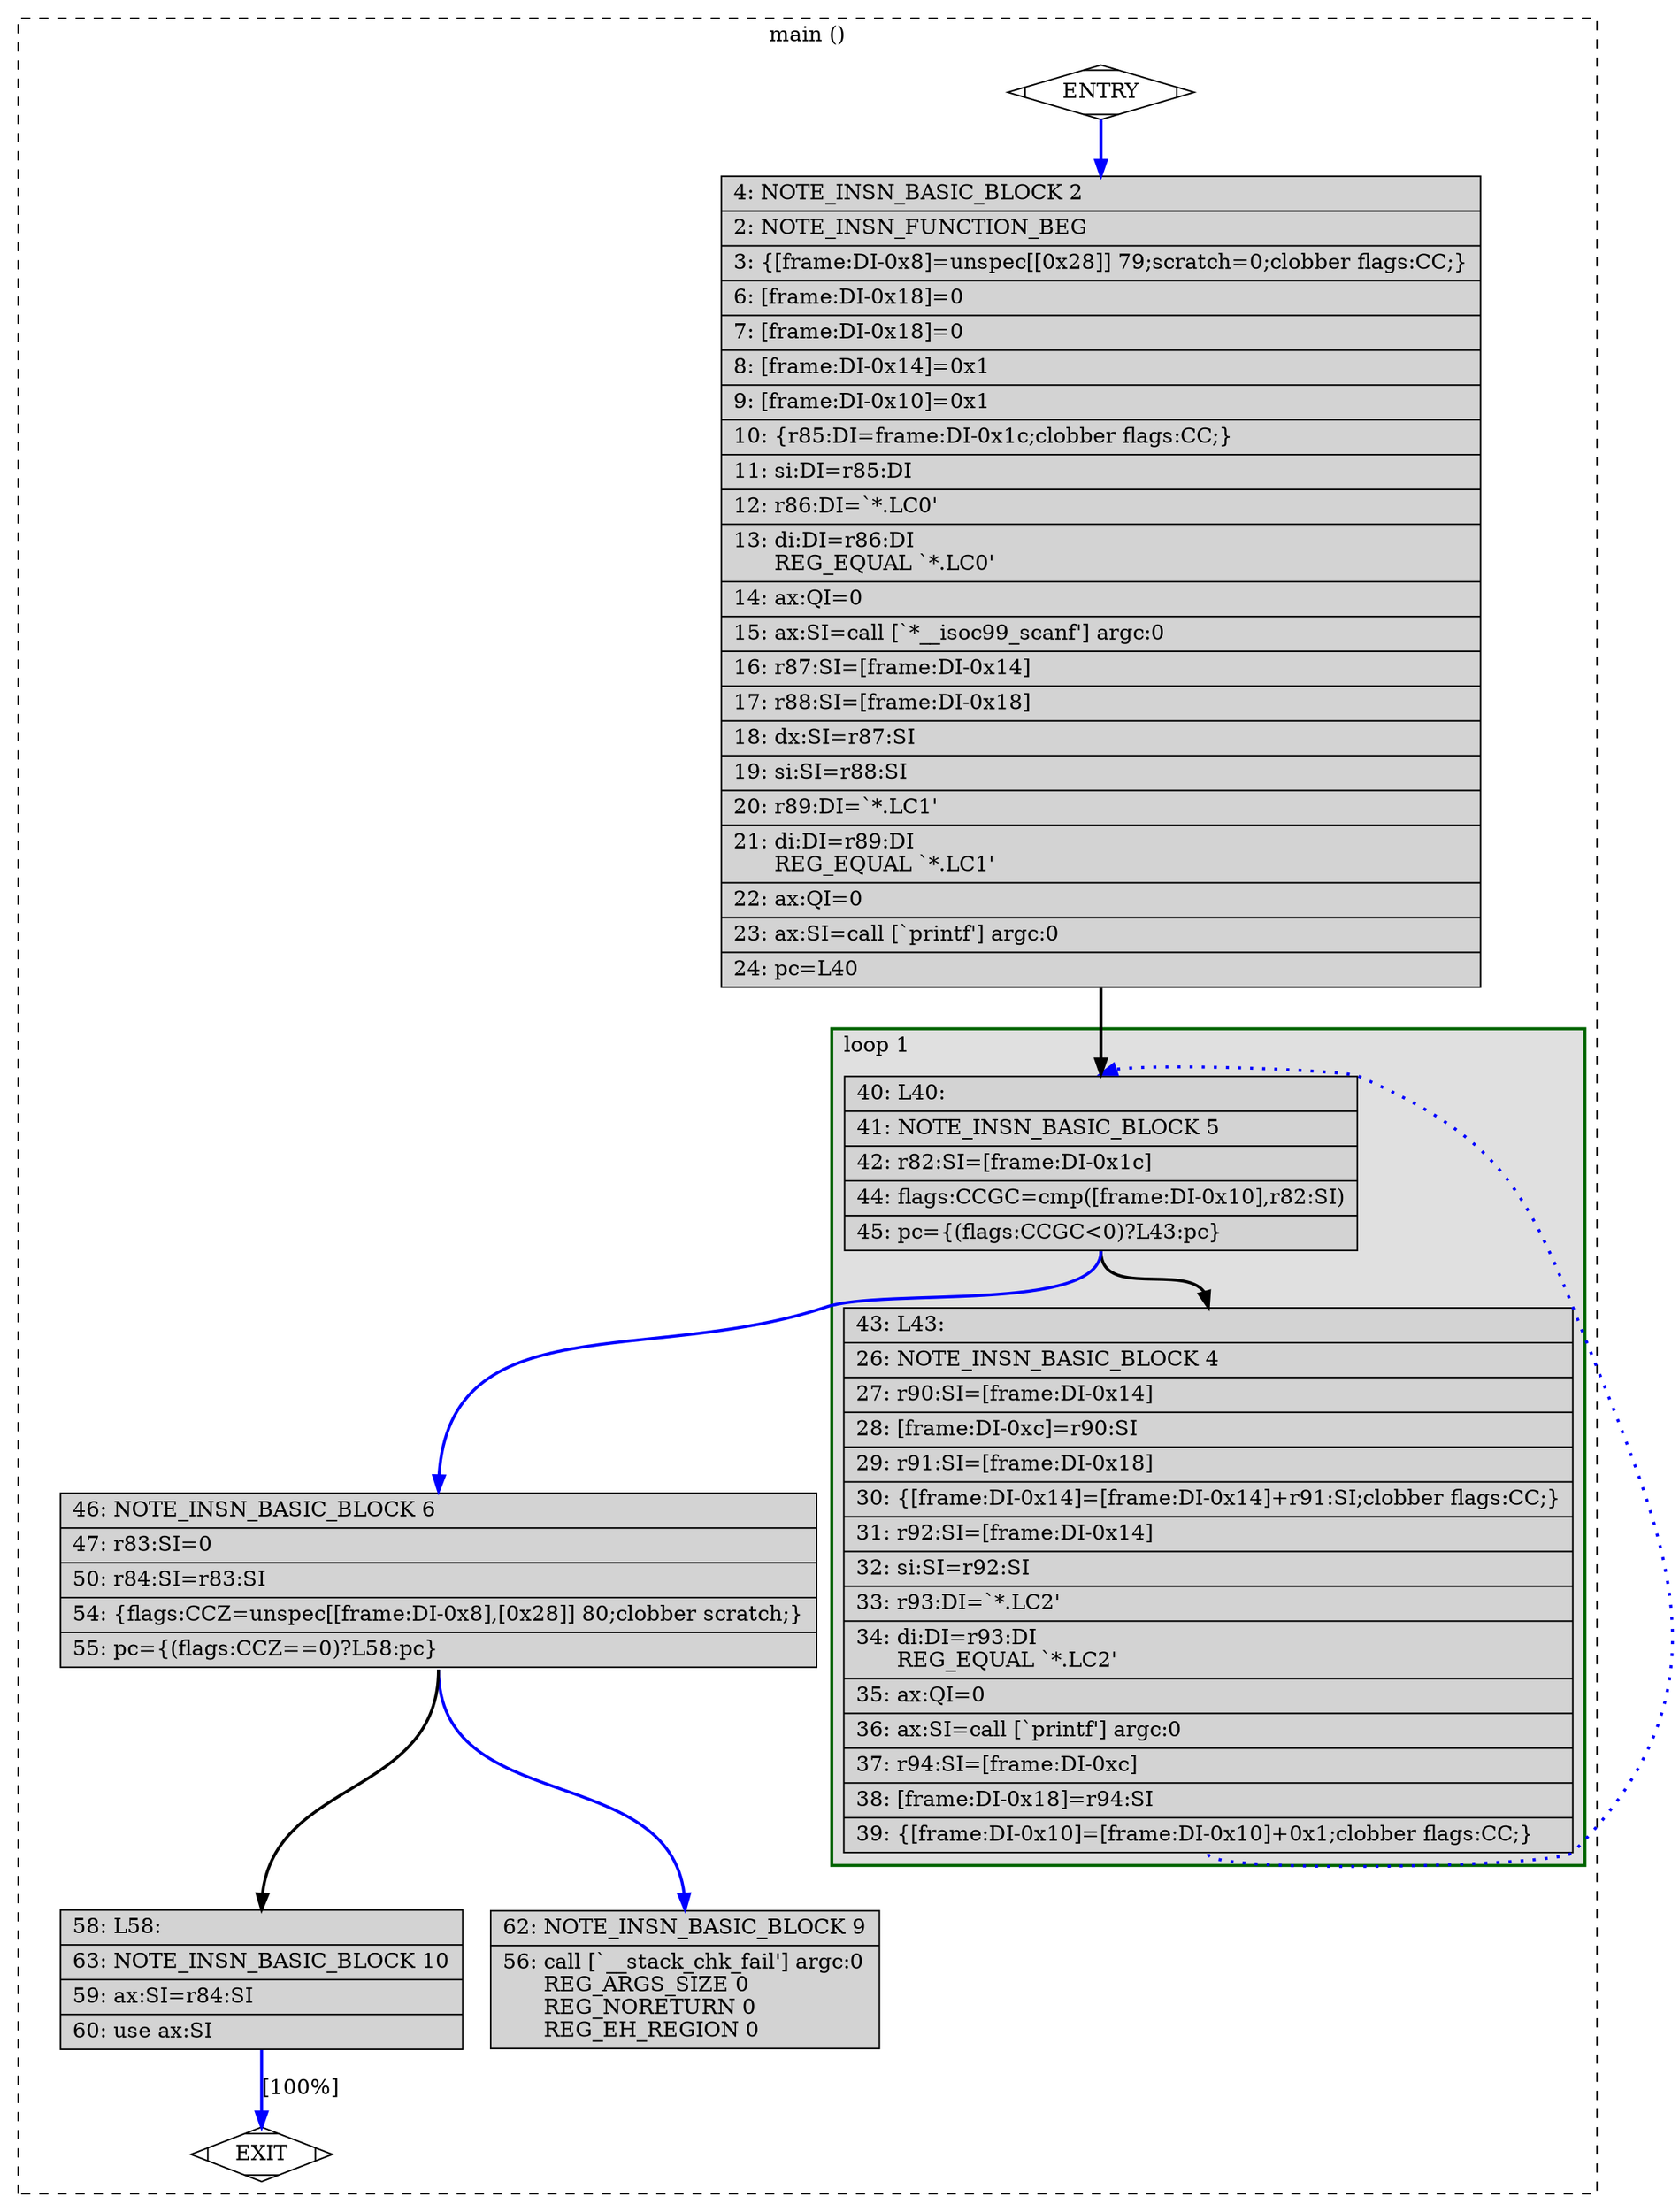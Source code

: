digraph "main.c.246r.vregs" {
overlap=false;
subgraph "cluster_main" {
	style="dashed";
	color="black";
	label="main ()";
	subgraph cluster_0_1 {
	style="filled";
	color="darkgreen";
	fillcolor="grey88";
	label="loop 1";
	labeljust=l;
	penwidth=2;
	fn_0_basic_block_5 [shape=record,style=filled,fillcolor=lightgrey,label="{\ \ \ 40:\ L40:\l\
|\ \ \ 41:\ NOTE_INSN_BASIC_BLOCK\ 5\l\
|\ \ \ 42:\ r82:SI=[frame:DI-0x1c]\l\
|\ \ \ 44:\ flags:CCGC=cmp([frame:DI-0x10],r82:SI)\l\
|\ \ \ 45:\ pc=\{(flags:CCGC\<0)?L43:pc\}\l\
}"];

	fn_0_basic_block_4 [shape=record,style=filled,fillcolor=lightgrey,label="{\ \ \ 43:\ L43:\l\
|\ \ \ 26:\ NOTE_INSN_BASIC_BLOCK\ 4\l\
|\ \ \ 27:\ r90:SI=[frame:DI-0x14]\l\
|\ \ \ 28:\ [frame:DI-0xc]=r90:SI\l\
|\ \ \ 29:\ r91:SI=[frame:DI-0x18]\l\
|\ \ \ 30:\ \{[frame:DI-0x14]=[frame:DI-0x14]+r91:SI;clobber\ flags:CC;\}\l\
|\ \ \ 31:\ r92:SI=[frame:DI-0x14]\l\
|\ \ \ 32:\ si:SI=r92:SI\l\
|\ \ \ 33:\ r93:DI=`*.LC2'\l\
|\ \ \ 34:\ di:DI=r93:DI\l\
\ \ \ \ \ \ REG_EQUAL\ `*.LC2'\l\
|\ \ \ 35:\ ax:QI=0\l\
|\ \ \ 36:\ ax:SI=call\ [`printf']\ argc:0\l\
|\ \ \ 37:\ r94:SI=[frame:DI-0xc]\l\
|\ \ \ 38:\ [frame:DI-0x18]=r94:SI\l\
|\ \ \ 39:\ \{[frame:DI-0x10]=[frame:DI-0x10]+0x1;clobber\ flags:CC;\}\l\
}"];

	}
	fn_0_basic_block_0 [shape=Mdiamond,style=filled,fillcolor=white,label="ENTRY"];

	fn_0_basic_block_1 [shape=Mdiamond,style=filled,fillcolor=white,label="EXIT"];

	fn_0_basic_block_2 [shape=record,style=filled,fillcolor=lightgrey,label="{\ \ \ \ 4:\ NOTE_INSN_BASIC_BLOCK\ 2\l\
|\ \ \ \ 2:\ NOTE_INSN_FUNCTION_BEG\l\
|\ \ \ \ 3:\ \{[frame:DI-0x8]=unspec[[0x28]]\ 79;scratch=0;clobber\ flags:CC;\}\l\
|\ \ \ \ 6:\ [frame:DI-0x18]=0\l\
|\ \ \ \ 7:\ [frame:DI-0x18]=0\l\
|\ \ \ \ 8:\ [frame:DI-0x14]=0x1\l\
|\ \ \ \ 9:\ [frame:DI-0x10]=0x1\l\
|\ \ \ 10:\ \{r85:DI=frame:DI-0x1c;clobber\ flags:CC;\}\l\
|\ \ \ 11:\ si:DI=r85:DI\l\
|\ \ \ 12:\ r86:DI=`*.LC0'\l\
|\ \ \ 13:\ di:DI=r86:DI\l\
\ \ \ \ \ \ REG_EQUAL\ `*.LC0'\l\
|\ \ \ 14:\ ax:QI=0\l\
|\ \ \ 15:\ ax:SI=call\ [`*__isoc99_scanf']\ argc:0\l\
|\ \ \ 16:\ r87:SI=[frame:DI-0x14]\l\
|\ \ \ 17:\ r88:SI=[frame:DI-0x18]\l\
|\ \ \ 18:\ dx:SI=r87:SI\l\
|\ \ \ 19:\ si:SI=r88:SI\l\
|\ \ \ 20:\ r89:DI=`*.LC1'\l\
|\ \ \ 21:\ di:DI=r89:DI\l\
\ \ \ \ \ \ REG_EQUAL\ `*.LC1'\l\
|\ \ \ 22:\ ax:QI=0\l\
|\ \ \ 23:\ ax:SI=call\ [`printf']\ argc:0\l\
|\ \ \ 24:\ pc=L40\l\
}"];

	fn_0_basic_block_6 [shape=record,style=filled,fillcolor=lightgrey,label="{\ \ \ 46:\ NOTE_INSN_BASIC_BLOCK\ 6\l\
|\ \ \ 47:\ r83:SI=0\l\
|\ \ \ 50:\ r84:SI=r83:SI\l\
|\ \ \ 54:\ \{flags:CCZ=unspec[[frame:DI-0x8],[0x28]]\ 80;clobber\ scratch;\}\l\
|\ \ \ 55:\ pc=\{(flags:CCZ==0)?L58:pc\}\l\
}"];

	fn_0_basic_block_9 [shape=record,style=filled,fillcolor=lightgrey,label="{\ \ \ 62:\ NOTE_INSN_BASIC_BLOCK\ 9\l\
|\ \ \ 56:\ call\ [`__stack_chk_fail']\ argc:0\l\
\ \ \ \ \ \ REG_ARGS_SIZE\ 0\l\
\ \ \ \ \ \ REG_NORETURN\ 0\l\
\ \ \ \ \ \ REG_EH_REGION\ 0\l\
}"];

	fn_0_basic_block_10 [shape=record,style=filled,fillcolor=lightgrey,label="{\ \ \ 58:\ L58:\l\
|\ \ \ 63:\ NOTE_INSN_BASIC_BLOCK\ 10\l\
|\ \ \ 59:\ ax:SI=r84:SI\l\
|\ \ \ 60:\ use\ ax:SI\l\
}"];

	fn_0_basic_block_0:s -> fn_0_basic_block_2:n [style="solid,bold",color=blue,weight=100,constraint=true];
	fn_0_basic_block_2:s -> fn_0_basic_block_5:n [style="solid,bold",color=black,weight=10,constraint=true];
	fn_0_basic_block_4:s -> fn_0_basic_block_5:n [style="dotted,bold",color=blue,weight=10,constraint=false];
	fn_0_basic_block_5:s -> fn_0_basic_block_4:n [style="solid,bold",color=black,weight=10,constraint=true];
	fn_0_basic_block_5:s -> fn_0_basic_block_6:n [style="solid,bold",color=blue,weight=100,constraint=true];
	fn_0_basic_block_6:s -> fn_0_basic_block_10:n [style="solid,bold",color=black,weight=10,constraint=true];
	fn_0_basic_block_6:s -> fn_0_basic_block_9:n [style="solid,bold",color=blue,weight=100,constraint=true];
	fn_0_basic_block_10:s -> fn_0_basic_block_1:n [style="solid,bold",color=blue,weight=100,constraint=true,label="[100%]"];
	fn_0_basic_block_0:s -> fn_0_basic_block_1:n [style="invis",constraint=true];
}
}
